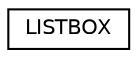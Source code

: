 digraph "Graphical Class Hierarchy"
{
  edge [fontname="Helvetica",fontsize="10",labelfontname="Helvetica",labelfontsize="10"];
  node [fontname="Helvetica",fontsize="10",shape=record];
  rankdir="LR";
  Node1 [label="LISTBOX",height=0.2,width=0.4,color="black", fillcolor="white", style="filled",URL="$struct_l_i_s_t_b_o_x.html"];
}
